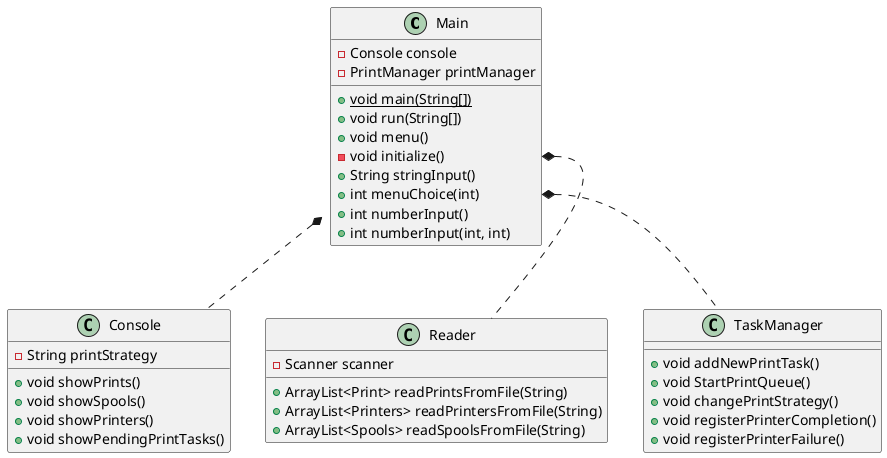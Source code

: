 @startuml
'https://plantuml.com/class-diagram

class Main {
-Console console
-PrintManager printManager
+{static}void main(String[])
+void run(String[])
+void menu()
-void initialize()
+String stringInput()
+int menuChoice(int)
+int numberInput()
+int numberInput(int, int)
}

class Console {
-String printStrategy
+void showPrints()
+void showSpools()
+void showPrinters()
+void showPendingPrintTasks()
}

class Reader {
-Scanner scanner
+ArrayList<Print> readPrintsFromFile(String)
+ArrayList<Printers> readPrintersFromFile(String)
+ArrayList<Spools> readSpoolsFromFile(String)
}

class TaskManager {
+void addNewPrintTask()
+void StartPrintQueue()
+void changePrintStrategy()
+void registerPrinterCompletion()
+void registerPrinterFailure()
}

Main *.. Console
Main::menuChoice *.. TaskManager
Main::initialize *.. Reader

@enduml